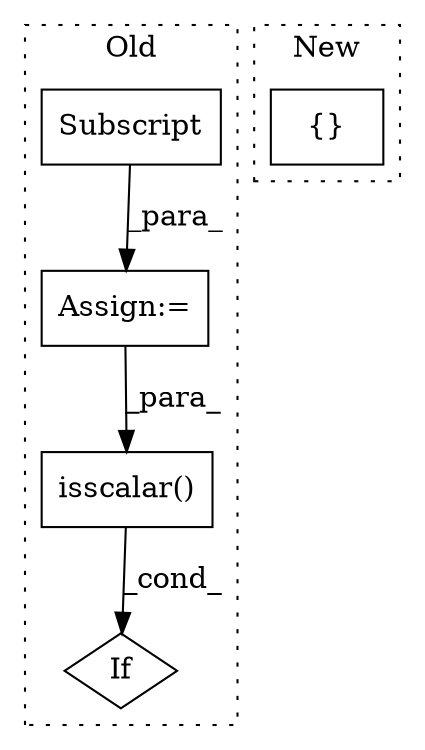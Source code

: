digraph G {
subgraph cluster0 {
1 [label="isscalar()" a="75" s="18088,18101" l="12,1" shape="box"];
3 [label="If" a="96" s="17950" l="3" shape="diamond"];
4 [label="Assign:=" a="68" s="17717" l="3" shape="box"];
5 [label="Subscript" a="63" s="17720,0" l="17,0" shape="box"];
label = "Old";
style="dotted";
}
subgraph cluster1 {
2 [label="{}" a="59" s="17699,17729" l="1,0" shape="box"];
label = "New";
style="dotted";
}
1 -> 3 [label="_cond_"];
4 -> 1 [label="_para_"];
5 -> 4 [label="_para_"];
}